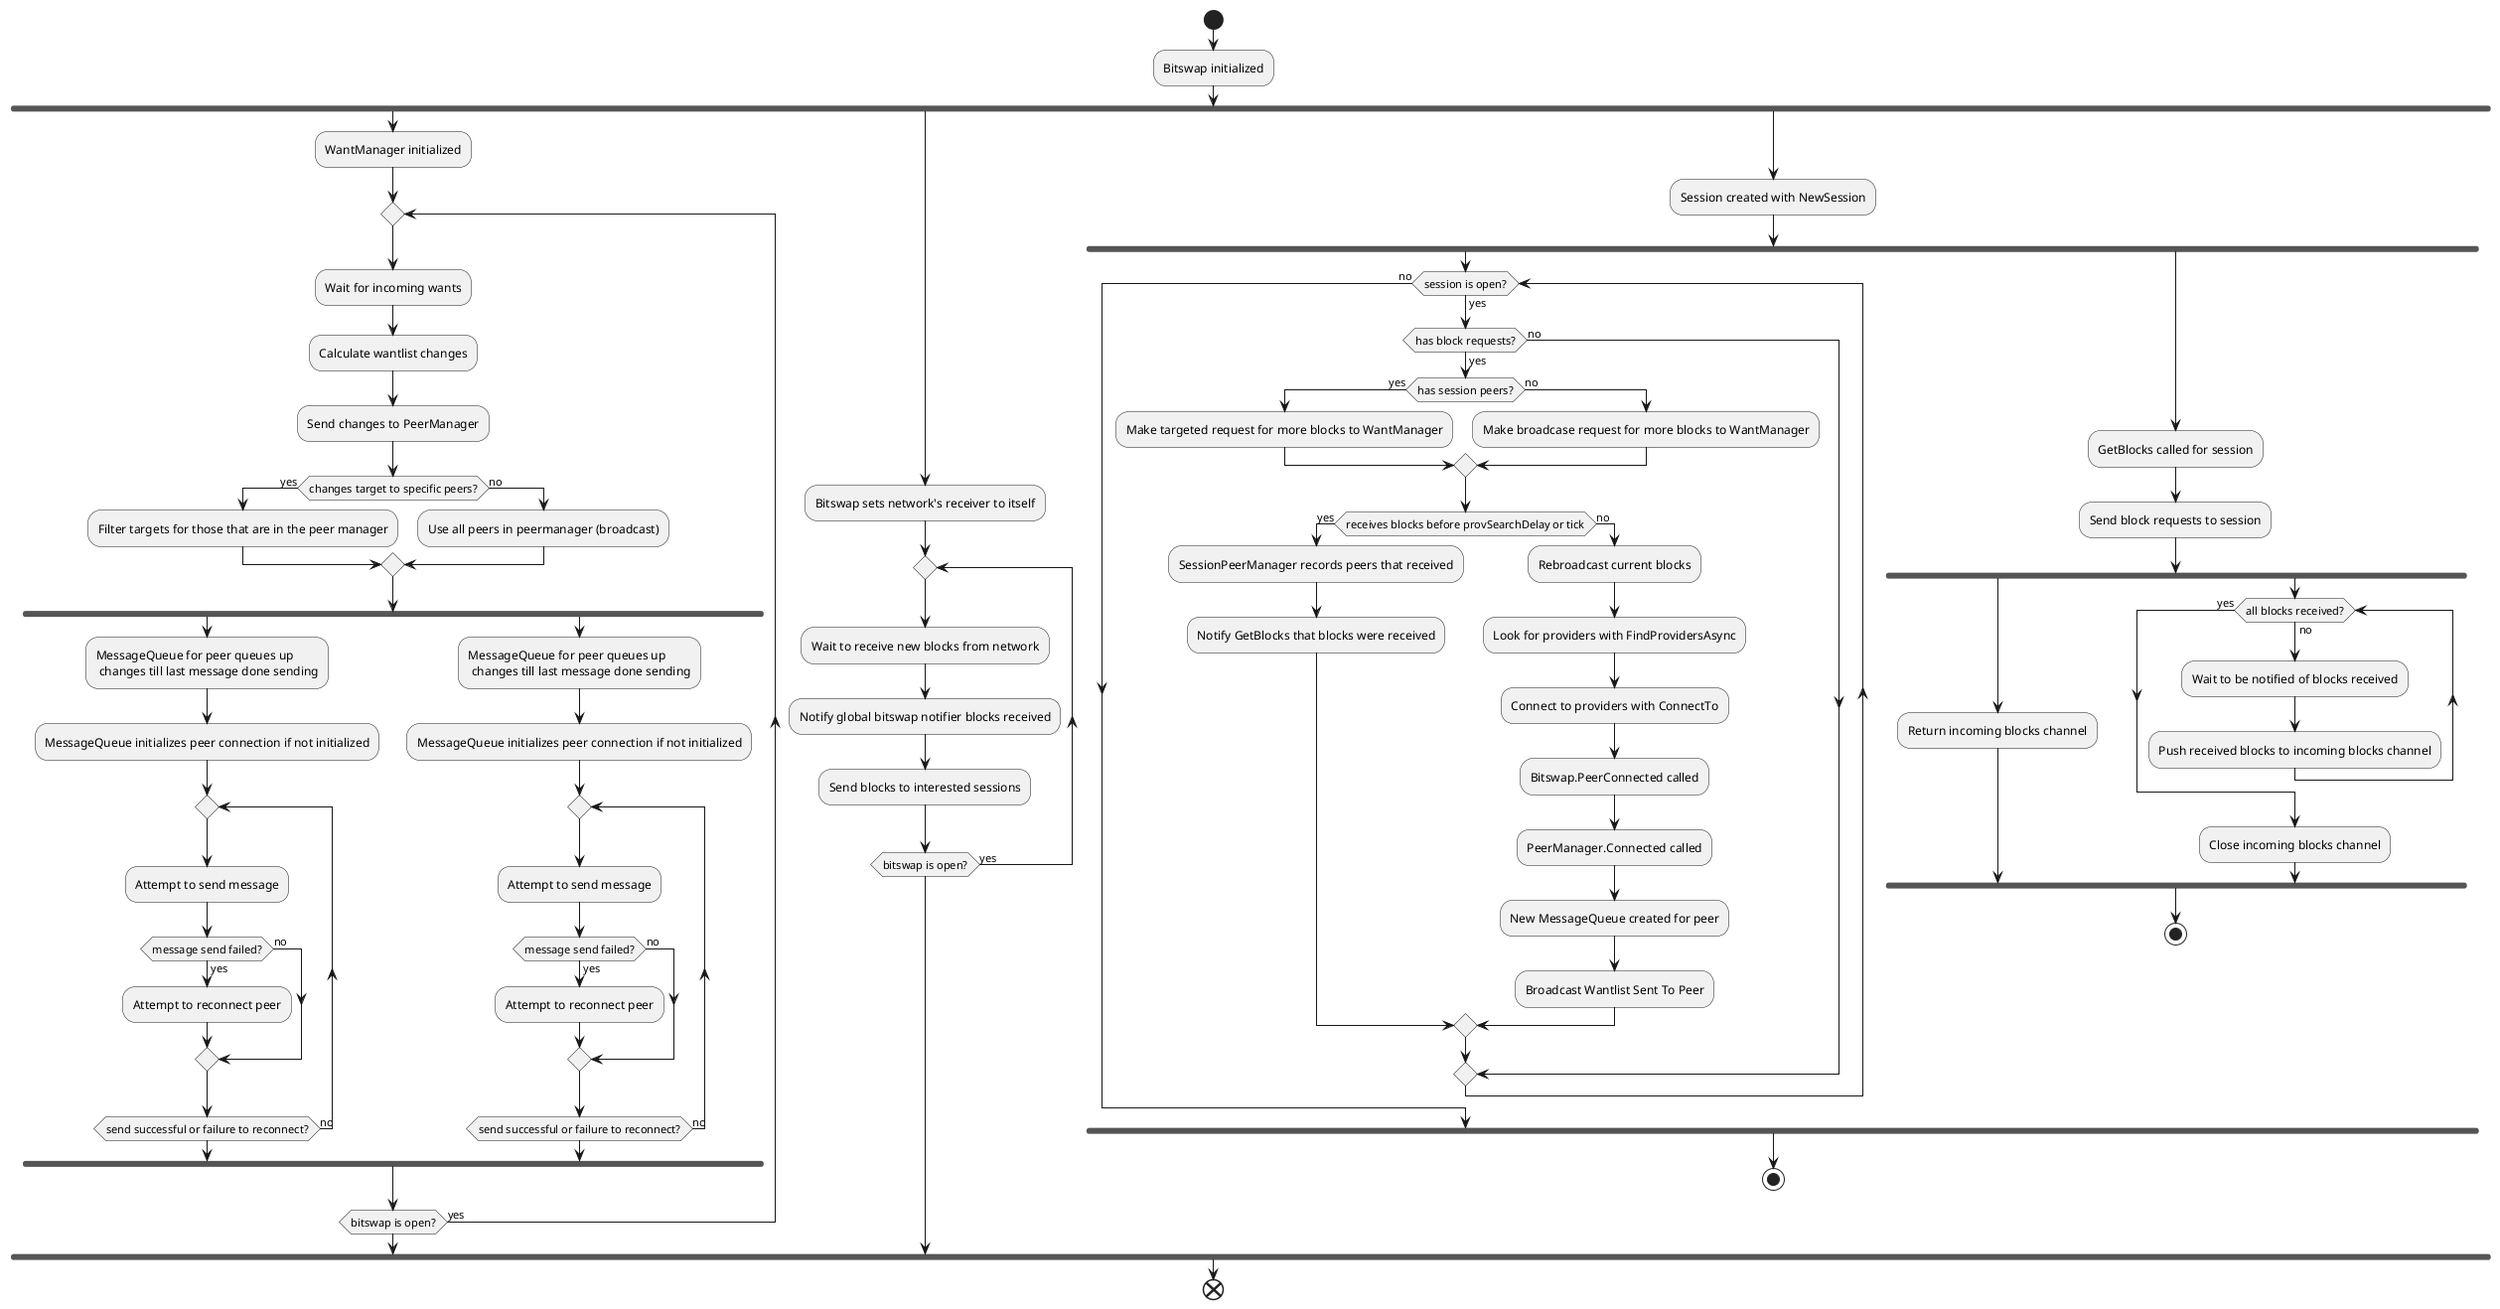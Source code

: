 @startuml Bitswap Activity Diagram
start
:Bitswap initialized;
fork
  :WantManager initialized;
  repeat
    :Wait for incoming wants;
    :Calculate wantlist changes;
    :Send changes to PeerManager;
    if (changes target to specific peers?) then (yes)
      :Filter targets for those that are in the peer manager;
    else (no)
      :Use all peers in peermanager (broadcast);
    endif
    fork
      :MessageQueue for peer queues up 
       changes till last message done sending;
      :MessageQueue initializes peer connection if not initialized;
      repeat
        :Attempt to send message;
        if (message send failed?) then (yes)
          :Attempt to reconnect peer;
        else (no)
        endif 
      repeat while (send successful or failure to reconnect?) is (no)
    fork again
      :MessageQueue for peer queues up 
       changes till last message done sending;
      :MessageQueue initializes peer connection if not initialized;
      repeat
        :Attempt to send message;
        if (message send failed?) then (yes)
          :Attempt to reconnect peer;
        else (no)
        endif
      repeat while (send successful or failure to reconnect?) is (no)
    end fork
  repeat while (bitswap is open?) is (yes)
fork again
  :Bitswap sets network's receiver to itself;
  repeat
    :Wait to receive new blocks from network;
    :Notify global bitswap notifier blocks received;
    :Send blocks to interested sessions;
  repeat while (bitswap is open?) is (yes)
fork again
:Session created with NewSession;
fork
  while (session is open?) is (yes)
    if (has block requests?) then (yes)
      if (has session peers?) then (yes)
        :Make targeted request for more blocks to WantManager;
      else (no)
        :Make broadcase request for more blocks to WantManager;
      endif 
      if (receives blocks before provSearchDelay or tick) then (yes)
        :SessionPeerManager records peers that received;
        :Notify GetBlocks that blocks were received;
      else (no)
        :Rebroadcast current blocks;
        :Look for providers with FindProvidersAsync;
        :Connect to providers with ConnectTo;
        :Bitswap.PeerConnected called;
        :PeerManager.Connected called;
        :New MessageQueue created for peer;
        :Broadcast Wantlist Sent To Peer;
      endif;
    else (no)
    endif;
  endwhile (no);
fork again
  :GetBlocks called for session;
  :Send block requests to session;
  fork
    :Return incoming blocks channel;
  fork again
    while (all blocks received?) is (no)
      :Wait to be notified of blocks received;
      :Push received blocks to incoming blocks channel;
    endwhile (yes)
    :Close incoming blocks channel;
  end fork
  stop
end fork
stop
end fork
end
@enduml
